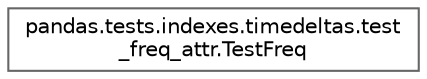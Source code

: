 digraph "Graphical Class Hierarchy"
{
 // LATEX_PDF_SIZE
  bgcolor="transparent";
  edge [fontname=Helvetica,fontsize=10,labelfontname=Helvetica,labelfontsize=10];
  node [fontname=Helvetica,fontsize=10,shape=box,height=0.2,width=0.4];
  rankdir="LR";
  Node0 [id="Node000000",label="pandas.tests.indexes.timedeltas.test\l_freq_attr.TestFreq",height=0.2,width=0.4,color="grey40", fillcolor="white", style="filled",URL="$d6/d9a/classpandas_1_1tests_1_1indexes_1_1timedeltas_1_1test__freq__attr_1_1TestFreq.html",tooltip=" "];
}
